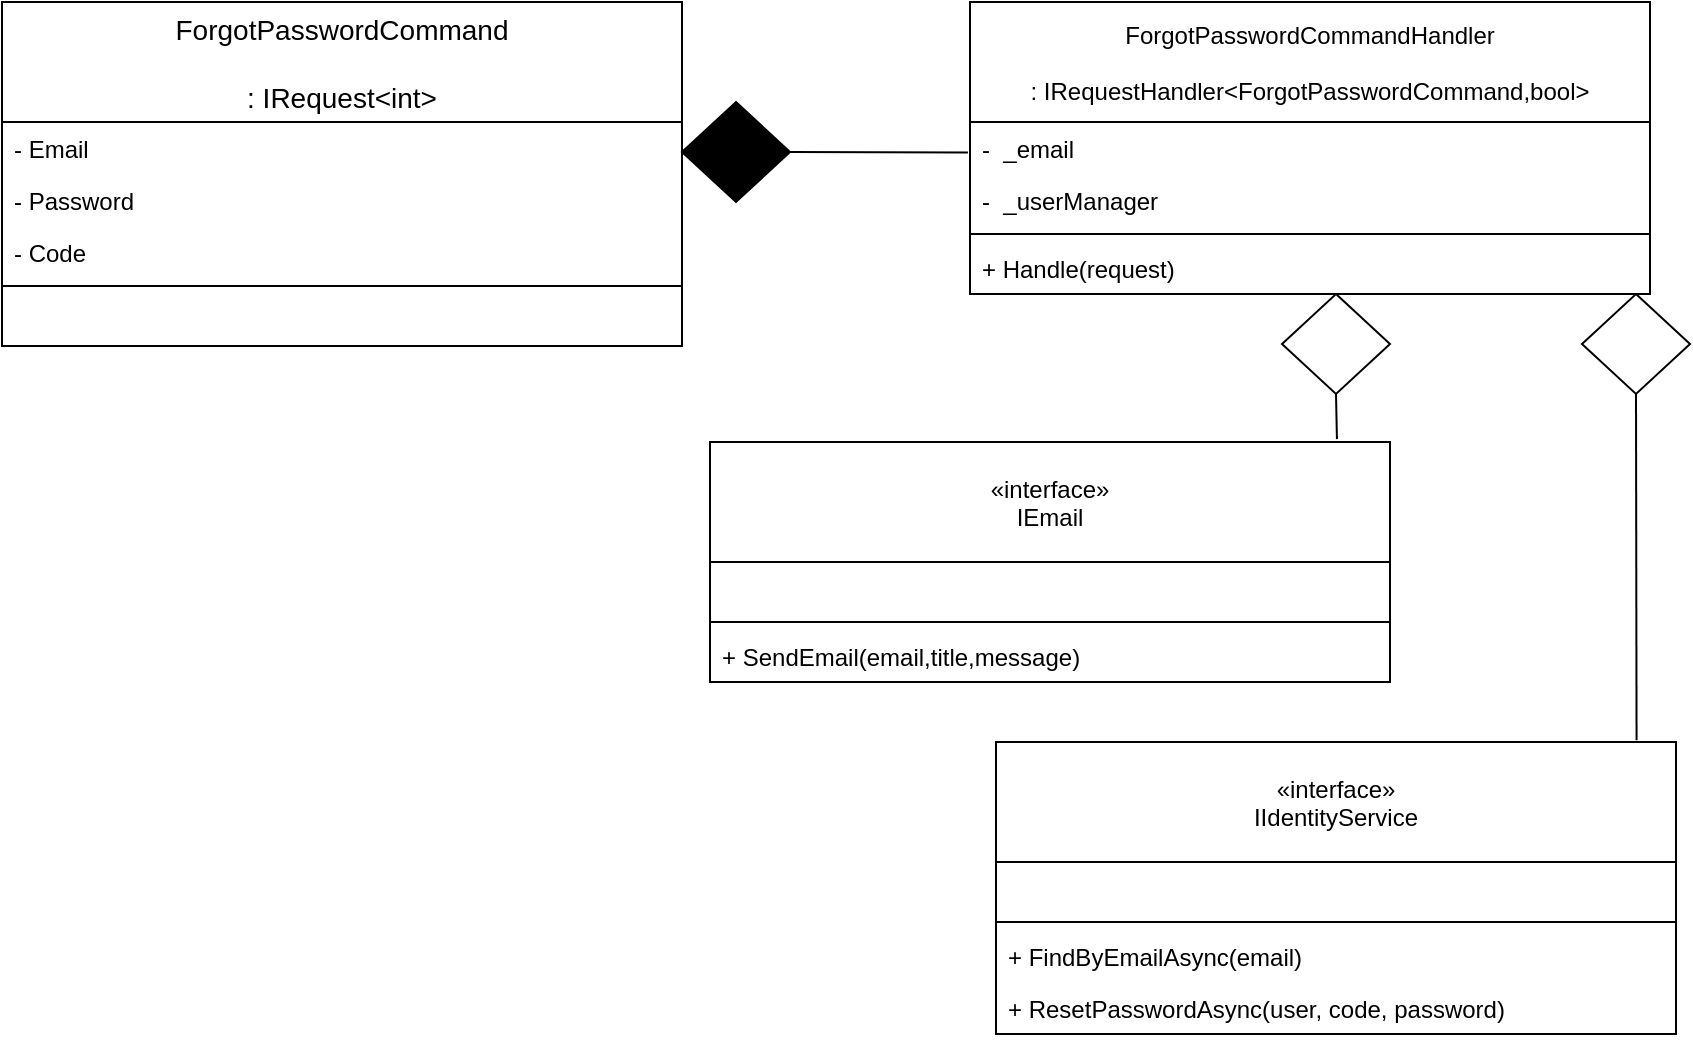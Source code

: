 <mxfile version="13.6.2" type="device"><diagram id="6kYs1ZgcFo_2F71uk39c" name="Page-1"><mxGraphModel dx="1050" dy="965" grid="1" gridSize="10" guides="1" tooltips="1" connect="1" arrows="1" fold="1" page="1" pageScale="1" pageWidth="827" pageHeight="1169" math="0" shadow="0"><root><mxCell id="0"/><mxCell id="1" parent="0"/><mxCell id="N5hx4ftRGFCn_QG-54Y3-27" value="" style="endArrow=none;html=1;entryX=-0.003;entryY=0.587;entryDx=0;entryDy=0;exitX=1;exitY=0.5;exitDx=0;exitDy=0;exitPerimeter=0;entryPerimeter=0;" parent="1" source="N5hx4ftRGFCn_QG-54Y3-28" target="N5hx4ftRGFCn_QG-54Y3-23" edge="1"><mxGeometry width="50" height="50" relative="1" as="geometry"><mxPoint x="404" y="103" as="sourcePoint"/><mxPoint x="494" y="103" as="targetPoint"/></mxGeometry></mxCell><mxCell id="N5hx4ftRGFCn_QG-54Y3-28" value="" style="strokeWidth=1;html=1;shape=mxgraph.flowchart.decision;whiteSpace=wrap;fillColor=#000000;" parent="1" vertex="1"><mxGeometry x="350" y="80" width="54" height="50" as="geometry"/></mxCell><mxCell id="N5hx4ftRGFCn_QG-54Y3-31" value="" style="endArrow=none;html=1;entryX=0.922;entryY=-0.012;entryDx=0;entryDy=0;exitX=0.5;exitY=1;exitDx=0;exitDy=0;exitPerimeter=0;entryPerimeter=0;" parent="1" source="N5hx4ftRGFCn_QG-54Y3-32" target="N5hx4ftRGFCn_QG-54Y3-37" edge="1"><mxGeometry width="50" height="50" relative="1" as="geometry"><mxPoint x="568" y="237" as="sourcePoint"/><mxPoint x="888" y="354" as="targetPoint"/></mxGeometry></mxCell><mxCell id="N5hx4ftRGFCn_QG-54Y3-32" value="" style="strokeWidth=1;html=1;shape=mxgraph.flowchart.decision;whiteSpace=wrap;" parent="1" vertex="1"><mxGeometry x="650" y="176" width="54" height="50" as="geometry"/></mxCell><mxCell id="N5hx4ftRGFCn_QG-54Y3-33" value="" style="endArrow=none;html=1;entryX=0.942;entryY=-0.006;entryDx=0;entryDy=0;exitX=0.5;exitY=1;exitDx=0;exitDy=0;exitPerimeter=0;entryPerimeter=0;" parent="1" source="N5hx4ftRGFCn_QG-54Y3-34" target="N5hx4ftRGFCn_QG-54Y3-38" edge="1"><mxGeometry width="50" height="50" relative="1" as="geometry"><mxPoint x="711" y="237" as="sourcePoint"/><mxPoint x="877.0" y="330" as="targetPoint"/></mxGeometry></mxCell><mxCell id="N5hx4ftRGFCn_QG-54Y3-34" value="" style="strokeWidth=1;html=1;shape=mxgraph.flowchart.decision;whiteSpace=wrap;" parent="1" vertex="1"><mxGeometry x="800" y="176" width="54" height="50" as="geometry"/></mxCell><mxCell id="N5hx4ftRGFCn_QG-54Y3-12" value="ForgotPasswordCommand&#10;&#10;: IRequest&lt;int&gt;" style="swimlane;fontStyle=0;childLayout=stackLayout;horizontal=1;startSize=60;horizontalStack=0;resizeParent=1;resizeParentMax=0;resizeLast=0;collapsible=1;marginBottom=0;align=center;fontSize=14;" parent="1" vertex="1"><mxGeometry x="10" y="30" width="340" height="172" as="geometry"/></mxCell><mxCell id="N5hx4ftRGFCn_QG-54Y3-19" value="- Email" style="text;strokeColor=none;fillColor=none;align=left;verticalAlign=top;spacingLeft=4;spacingRight=4;overflow=hidden;rotatable=0;points=[[0,0.5],[1,0.5]];portConstraint=eastwest;" parent="N5hx4ftRGFCn_QG-54Y3-12" vertex="1"><mxGeometry y="60" width="340" height="26" as="geometry"/></mxCell><mxCell id="ubAA-8Kc6iM42XcQayLq-14" value="- Password" style="text;strokeColor=none;fillColor=none;align=left;verticalAlign=top;spacingLeft=4;spacingRight=4;overflow=hidden;rotatable=0;points=[[0,0.5],[1,0.5]];portConstraint=eastwest;" vertex="1" parent="N5hx4ftRGFCn_QG-54Y3-12"><mxGeometry y="86" width="340" height="26" as="geometry"/></mxCell><mxCell id="ubAA-8Kc6iM42XcQayLq-15" value="- Code" style="text;strokeColor=none;fillColor=none;align=left;verticalAlign=top;spacingLeft=4;spacingRight=4;overflow=hidden;rotatable=0;points=[[0,0.5],[1,0.5]];portConstraint=eastwest;" vertex="1" parent="N5hx4ftRGFCn_QG-54Y3-12"><mxGeometry y="112" width="340" height="26" as="geometry"/></mxCell><mxCell id="ubAA-8Kc6iM42XcQayLq-2" value="" style="line;strokeWidth=1;fillColor=none;align=left;verticalAlign=middle;spacingTop=-1;spacingLeft=3;spacingRight=3;rotatable=0;labelPosition=right;points=[];portConstraint=eastwest;" vertex="1" parent="N5hx4ftRGFCn_QG-54Y3-12"><mxGeometry y="138" width="340" height="8" as="geometry"/></mxCell><mxCell id="ubAA-8Kc6iM42XcQayLq-1" value=" " style="text;strokeColor=none;fillColor=none;align=left;verticalAlign=top;spacingLeft=4;spacingRight=4;overflow=hidden;rotatable=0;points=[[0,0.5],[1,0.5]];portConstraint=eastwest;" vertex="1" parent="N5hx4ftRGFCn_QG-54Y3-12"><mxGeometry y="146" width="340" height="26" as="geometry"/></mxCell><mxCell id="N5hx4ftRGFCn_QG-54Y3-21" value="ForgotPasswordCommandHandler&#10;&#10;: IRequestHandler&lt;ForgotPasswordCommand,bool&gt;" style="swimlane;fontStyle=0;childLayout=stackLayout;horizontal=1;startSize=60;fillColor=none;horizontalStack=0;resizeParent=1;resizeParentMax=0;resizeLast=0;collapsible=1;marginBottom=0;" parent="1" vertex="1"><mxGeometry x="494" y="30" width="340" height="146" as="geometry"/></mxCell><mxCell id="N5hx4ftRGFCn_QG-54Y3-23" value="-  _email" style="text;strokeColor=none;fillColor=none;align=left;verticalAlign=top;spacingLeft=4;spacingRight=4;overflow=hidden;rotatable=0;points=[[0,0.5],[1,0.5]];portConstraint=eastwest;" parent="N5hx4ftRGFCn_QG-54Y3-21" vertex="1"><mxGeometry y="60" width="340" height="26" as="geometry"/></mxCell><mxCell id="N5hx4ftRGFCn_QG-54Y3-24" value="-  _userManager" style="text;strokeColor=none;fillColor=none;align=left;verticalAlign=top;spacingLeft=4;spacingRight=4;overflow=hidden;rotatable=0;points=[[0,0.5],[1,0.5]];portConstraint=eastwest;" parent="N5hx4ftRGFCn_QG-54Y3-21" vertex="1"><mxGeometry y="86" width="340" height="26" as="geometry"/></mxCell><mxCell id="ubAA-8Kc6iM42XcQayLq-3" value="" style="line;strokeWidth=1;fillColor=none;align=left;verticalAlign=middle;spacingTop=-1;spacingLeft=3;spacingRight=3;rotatable=0;labelPosition=right;points=[];portConstraint=eastwest;" vertex="1" parent="N5hx4ftRGFCn_QG-54Y3-21"><mxGeometry y="112" width="340" height="8" as="geometry"/></mxCell><mxCell id="ubAA-8Kc6iM42XcQayLq-4" value="+ Handle(request)" style="text;strokeColor=none;fillColor=none;align=left;verticalAlign=top;spacingLeft=4;spacingRight=4;overflow=hidden;rotatable=0;points=[[0,0.5],[1,0.5]];portConstraint=eastwest;" vertex="1" parent="N5hx4ftRGFCn_QG-54Y3-21"><mxGeometry y="120" width="340" height="26" as="geometry"/></mxCell><mxCell id="N5hx4ftRGFCn_QG-54Y3-38" value="«interface»&#10;IIdentityService" style="swimlane;fontStyle=0;childLayout=stackLayout;horizontal=1;startSize=60;fillColor=none;horizontalStack=0;resizeParent=1;resizeParentMax=0;resizeLast=0;collapsible=1;marginBottom=0;" parent="1" vertex="1"><mxGeometry x="507" y="400" width="340" height="146" as="geometry"/></mxCell><mxCell id="ubAA-8Kc6iM42XcQayLq-8" value=" " style="text;strokeColor=none;fillColor=none;align=left;verticalAlign=top;spacingLeft=4;spacingRight=4;overflow=hidden;rotatable=0;points=[[0,0.5],[1,0.5]];portConstraint=eastwest;" vertex="1" parent="N5hx4ftRGFCn_QG-54Y3-38"><mxGeometry y="60" width="340" height="26" as="geometry"/></mxCell><mxCell id="ubAA-8Kc6iM42XcQayLq-10" value="" style="line;strokeWidth=1;fillColor=none;align=left;verticalAlign=middle;spacingTop=-1;spacingLeft=3;spacingRight=3;rotatable=0;labelPosition=right;points=[];portConstraint=eastwest;" vertex="1" parent="N5hx4ftRGFCn_QG-54Y3-38"><mxGeometry y="86" width="340" height="8" as="geometry"/></mxCell><mxCell id="ubAA-8Kc6iM42XcQayLq-9" value="+ FindByEmailAsync(email)" style="text;strokeColor=none;fillColor=none;align=left;verticalAlign=top;spacingLeft=4;spacingRight=4;overflow=hidden;rotatable=0;points=[[0,0.5],[1,0.5]];portConstraint=eastwest;" vertex="1" parent="N5hx4ftRGFCn_QG-54Y3-38"><mxGeometry y="94" width="340" height="26" as="geometry"/></mxCell><mxCell id="ubAA-8Kc6iM42XcQayLq-13" value="+ ResetPasswordAsync(user, code, password)" style="text;strokeColor=none;fillColor=none;align=left;verticalAlign=top;spacingLeft=4;spacingRight=4;overflow=hidden;rotatable=0;points=[[0,0.5],[1,0.5]];portConstraint=eastwest;" vertex="1" parent="N5hx4ftRGFCn_QG-54Y3-38"><mxGeometry y="120" width="340" height="26" as="geometry"/></mxCell><mxCell id="N5hx4ftRGFCn_QG-54Y3-37" value="«interface»&#10;IEmail" style="swimlane;fontStyle=0;childLayout=stackLayout;horizontal=1;startSize=60;fillColor=none;horizontalStack=0;resizeParent=1;resizeParentMax=0;resizeLast=0;collapsible=1;marginBottom=0;" parent="1" vertex="1"><mxGeometry x="364" y="250" width="340" height="120" as="geometry"/></mxCell><mxCell id="ubAA-8Kc6iM42XcQayLq-7" value=" " style="text;strokeColor=none;fillColor=none;align=left;verticalAlign=top;spacingLeft=4;spacingRight=4;overflow=hidden;rotatable=0;points=[[0,0.5],[1,0.5]];portConstraint=eastwest;" vertex="1" parent="N5hx4ftRGFCn_QG-54Y3-37"><mxGeometry y="60" width="340" height="26" as="geometry"/></mxCell><mxCell id="ubAA-8Kc6iM42XcQayLq-11" value="" style="line;strokeWidth=1;fillColor=none;align=left;verticalAlign=middle;spacingTop=-1;spacingLeft=3;spacingRight=3;rotatable=0;labelPosition=right;points=[];portConstraint=eastwest;" vertex="1" parent="N5hx4ftRGFCn_QG-54Y3-37"><mxGeometry y="86" width="340" height="8" as="geometry"/></mxCell><mxCell id="ubAA-8Kc6iM42XcQayLq-12" value="+ SendEmail(email,title,message)" style="text;strokeColor=none;fillColor=none;align=left;verticalAlign=top;spacingLeft=4;spacingRight=4;overflow=hidden;rotatable=0;points=[[0,0.5],[1,0.5]];portConstraint=eastwest;" vertex="1" parent="N5hx4ftRGFCn_QG-54Y3-37"><mxGeometry y="94" width="340" height="26" as="geometry"/></mxCell></root></mxGraphModel></diagram></mxfile>